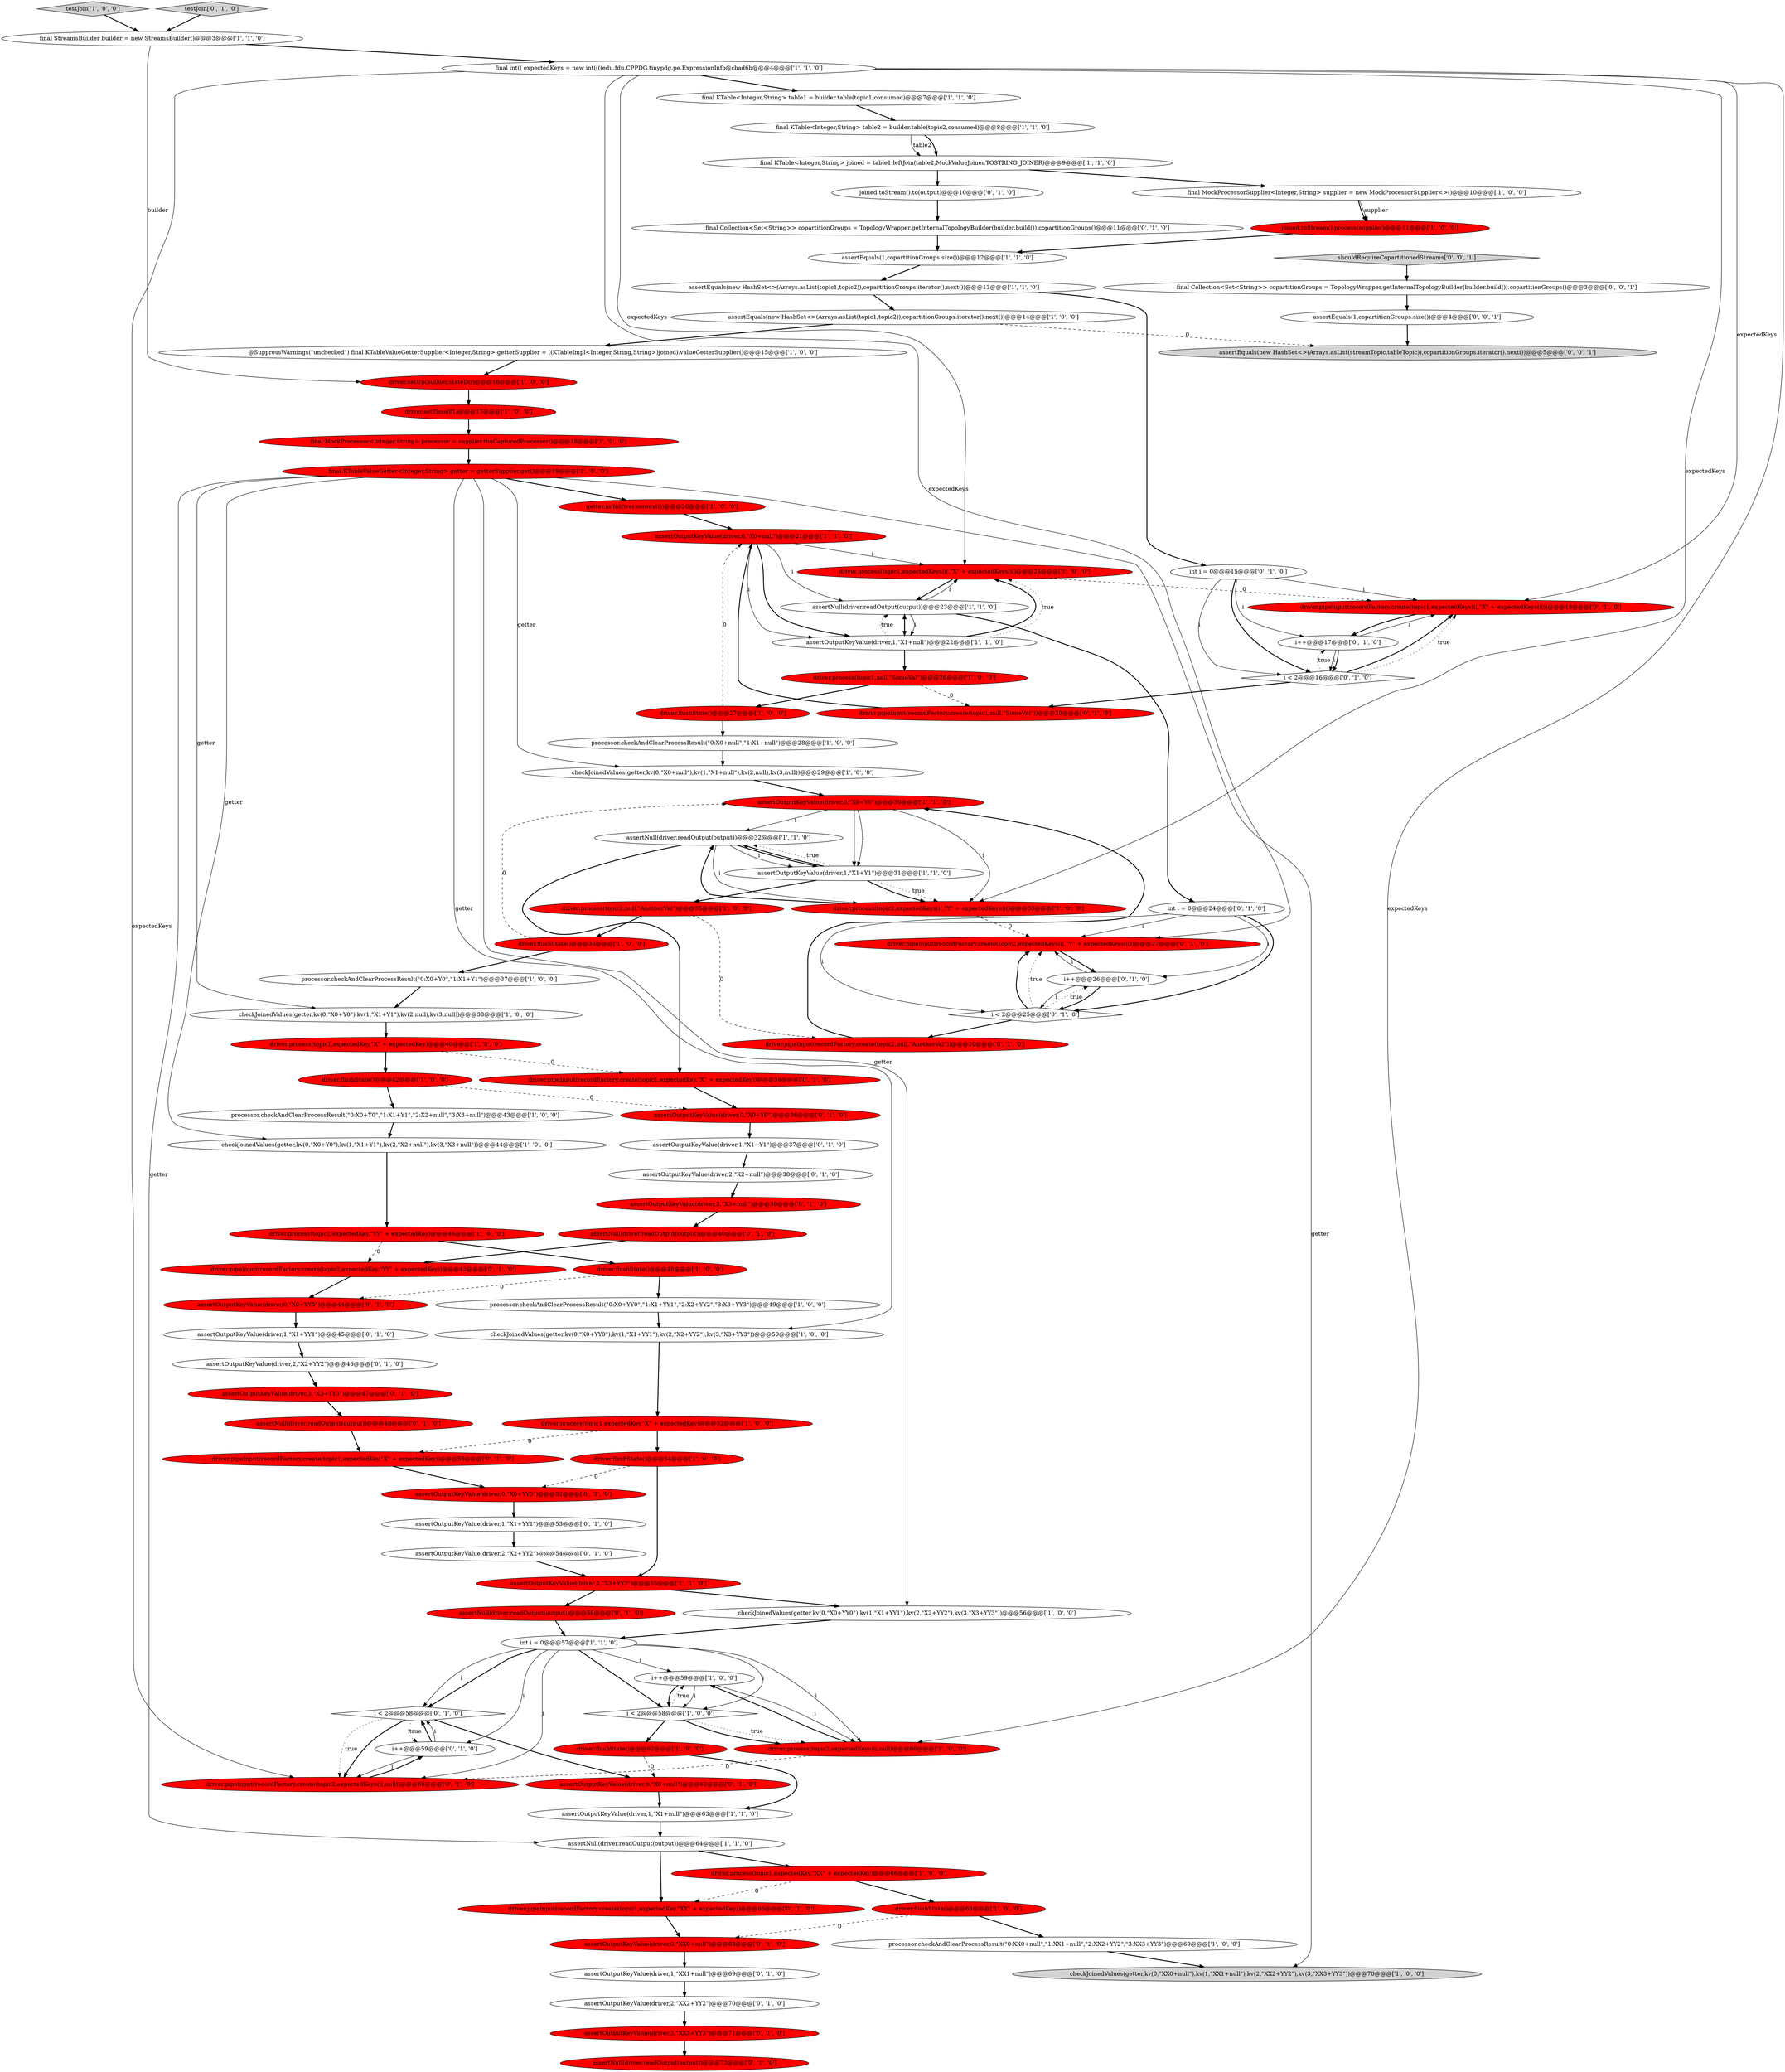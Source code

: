 digraph {
60 [style = filled, label = "assertOutputKeyValue(driver,0,\"X0+null\")@@@62@@@['0', '1', '0']", fillcolor = red, shape = ellipse image = "AAA1AAABBB2BBB"];
50 [style = filled, label = "driver.setTime(0L)@@@17@@@['1', '0', '0']", fillcolor = red, shape = ellipse image = "AAA1AAABBB1BBB"];
2 [style = filled, label = "assertOutputKeyValue(driver,0,\"X0+null\")@@@21@@@['1', '1', '0']", fillcolor = red, shape = ellipse image = "AAA1AAABBB1BBB"];
20 [style = filled, label = "processor.checkAndClearProcessResult(\"0:XX0+null\",\"1:XX1+null\",\"2:XX2+YY2\",\"3:XX3+YY3\")@@@69@@@['1', '0', '0']", fillcolor = white, shape = ellipse image = "AAA0AAABBB1BBB"];
93 [style = filled, label = "assertNull(driver.readOutput(output))@@@48@@@['0', '1', '0']", fillcolor = red, shape = ellipse image = "AAA1AAABBB2BBB"];
38 [style = filled, label = "driver.process(topic1,expectedKey,\"X\" + expectedKey)@@@52@@@['1', '0', '0']", fillcolor = red, shape = ellipse image = "AAA1AAABBB1BBB"];
48 [style = filled, label = "final KTable<Integer,String> joined = table1.leftJoin(table2,MockValueJoiner.TOSTRING_JOINER)@@@9@@@['1', '1', '0']", fillcolor = white, shape = ellipse image = "AAA0AAABBB1BBB"];
6 [style = filled, label = "@SuppressWarnings(\"unchecked\") final KTableValueGetterSupplier<Integer,String> getterSupplier = ((KTableImpl<Integer,String,String>)joined).valueGetterSupplier()@@@15@@@['1', '0', '0']", fillcolor = white, shape = ellipse image = "AAA0AAABBB1BBB"];
53 [style = filled, label = "assertNull(driver.readOutput(output))@@@64@@@['1', '1', '0']", fillcolor = white, shape = ellipse image = "AAA0AAABBB1BBB"];
26 [style = filled, label = "final KTable<Integer,String> table2 = builder.table(topic2,consumed)@@@8@@@['1', '1', '0']", fillcolor = white, shape = ellipse image = "AAA0AAABBB1BBB"];
46 [style = filled, label = "driver.process(topic1,expectedKeys(i(,\"X\" + expectedKeys(i()@@@24@@@['1', '0', '0']", fillcolor = red, shape = ellipse image = "AAA1AAABBB1BBB"];
23 [style = filled, label = "assertNull(driver.readOutput(output))@@@32@@@['1', '1', '0']", fillcolor = white, shape = ellipse image = "AAA0AAABBB1BBB"];
44 [style = filled, label = "driver.flushState()@@@48@@@['1', '0', '0']", fillcolor = red, shape = ellipse image = "AAA1AAABBB1BBB"];
61 [style = filled, label = "assertOutputKeyValue(driver,2,\"X2+null\")@@@38@@@['0', '1', '0']", fillcolor = white, shape = ellipse image = "AAA0AAABBB2BBB"];
21 [style = filled, label = "final KTableValueGetter<Integer,String> getter = getterSupplier.get()@@@19@@@['1', '0', '0']", fillcolor = red, shape = ellipse image = "AAA1AAABBB1BBB"];
16 [style = filled, label = "final int(( expectedKeys = new int((((edu.fdu.CPPDG.tinypdg.pe.ExpressionInfo@cbad6b@@@4@@@['1', '1', '0']", fillcolor = white, shape = ellipse image = "AAA0AAABBB1BBB"];
74 [style = filled, label = "int i = 0@@@24@@@['0', '1', '0']", fillcolor = white, shape = ellipse image = "AAA0AAABBB2BBB"];
25 [style = filled, label = "checkJoinedValues(getter,kv(0,\"X0+Y0\"),kv(1,\"X1+Y1\"),kv(2,\"X2+null\"),kv(3,\"X3+null\"))@@@44@@@['1', '0', '0']", fillcolor = white, shape = ellipse image = "AAA0AAABBB1BBB"];
14 [style = filled, label = "checkJoinedValues(getter,kv(0,\"X0+null\"),kv(1,\"X1+null\"),kv(2,null),kv(3,null))@@@29@@@['1', '0', '0']", fillcolor = white, shape = ellipse image = "AAA0AAABBB1BBB"];
41 [style = filled, label = "driver.flushState()@@@42@@@['1', '0', '0']", fillcolor = red, shape = ellipse image = "AAA1AAABBB1BBB"];
18 [style = filled, label = "testJoin['1', '0', '0']", fillcolor = lightgray, shape = diamond image = "AAA0AAABBB1BBB"];
72 [style = filled, label = "assertOutputKeyValue(driver,1,\"XX1+null\")@@@69@@@['0', '1', '0']", fillcolor = white, shape = ellipse image = "AAA0AAABBB2BBB"];
81 [style = filled, label = "assertOutputKeyValue(driver,3,\"XX3+YY3\")@@@71@@@['0', '1', '0']", fillcolor = red, shape = ellipse image = "AAA1AAABBB2BBB"];
47 [style = filled, label = "assertOutputKeyValue(driver,3,\"X3+YY3\")@@@55@@@['1', '1', '0']", fillcolor = red, shape = ellipse image = "AAA1AAABBB1BBB"];
96 [style = filled, label = "final Collection<Set<String>> copartitionGroups = TopologyWrapper.getInternalTopologyBuilder(builder.build()).copartitionGroups()@@@3@@@['0', '0', '1']", fillcolor = white, shape = ellipse image = "AAA0AAABBB3BBB"];
82 [style = filled, label = "driver.pipeInput(recordFactory.create(topic2,expectedKeys(i(,\"Y\" + expectedKeys(i())@@@27@@@['0', '1', '0']", fillcolor = red, shape = ellipse image = "AAA1AAABBB2BBB"];
58 [style = filled, label = "i < 2@@@58@@@['0', '1', '0']", fillcolor = white, shape = diamond image = "AAA0AAABBB2BBB"];
22 [style = filled, label = "assertEquals(1,copartitionGroups.size())@@@12@@@['1', '1', '0']", fillcolor = white, shape = ellipse image = "AAA0AAABBB1BBB"];
34 [style = filled, label = "final KTable<Integer,String> table1 = builder.table(topic1,consumed)@@@7@@@['1', '1', '0']", fillcolor = white, shape = ellipse image = "AAA0AAABBB1BBB"];
62 [style = filled, label = "testJoin['0', '1', '0']", fillcolor = lightgray, shape = diamond image = "AAA0AAABBB2BBB"];
0 [style = filled, label = "processor.checkAndClearProcessResult(\"0:X0+null\",\"1:X1+null\")@@@28@@@['1', '0', '0']", fillcolor = white, shape = ellipse image = "AAA0AAABBB1BBB"];
63 [style = filled, label = "driver.pipeInput(recordFactory.create(topic1,null,\"SomeVal\"))@@@20@@@['0', '1', '0']", fillcolor = red, shape = ellipse image = "AAA1AAABBB2BBB"];
45 [style = filled, label = "driver.flushState()@@@62@@@['1', '0', '0']", fillcolor = red, shape = ellipse image = "AAA1AAABBB1BBB"];
43 [style = filled, label = "driver.setUp(builder,stateDir)@@@16@@@['1', '0', '0']", fillcolor = red, shape = ellipse image = "AAA1AAABBB1BBB"];
8 [style = filled, label = "getter.init(driver.context())@@@20@@@['1', '0', '0']", fillcolor = red, shape = ellipse image = "AAA1AAABBB1BBB"];
90 [style = filled, label = "assertOutputKeyValue(driver,0,\"X0+YY0\")@@@44@@@['0', '1', '0']", fillcolor = red, shape = ellipse image = "AAA1AAABBB2BBB"];
39 [style = filled, label = "driver.process(topic2,expectedKey,\"YY\" + expectedKey)@@@46@@@['1', '0', '0']", fillcolor = red, shape = ellipse image = "AAA1AAABBB1BBB"];
98 [style = filled, label = "assertEquals(1,copartitionGroups.size())@@@4@@@['0', '0', '1']", fillcolor = white, shape = ellipse image = "AAA0AAABBB3BBB"];
3 [style = filled, label = "checkJoinedValues(getter,kv(0,\"X0+YY0\"),kv(1,\"X1+YY1\"),kv(2,\"X2+YY2\"),kv(3,\"X3+YY3\"))@@@50@@@['1', '0', '0']", fillcolor = white, shape = ellipse image = "AAA0AAABBB1BBB"];
15 [style = filled, label = "driver.process(topic2,null,\"AnotherVal\")@@@35@@@['1', '0', '0']", fillcolor = red, shape = ellipse image = "AAA1AAABBB1BBB"];
69 [style = filled, label = "assertOutputKeyValue(driver,1,\"X1+YY1\")@@@53@@@['0', '1', '0']", fillcolor = white, shape = ellipse image = "AAA0AAABBB2BBB"];
27 [style = filled, label = "assertOutputKeyValue(driver,1,\"X1+null\")@@@63@@@['1', '1', '0']", fillcolor = white, shape = ellipse image = "AAA0AAABBB1BBB"];
78 [style = filled, label = "assertOutputKeyValue(driver,3,\"X3+null\")@@@39@@@['0', '1', '0']", fillcolor = red, shape = ellipse image = "AAA1AAABBB2BBB"];
13 [style = filled, label = "assertOutputKeyValue(driver,1,\"X1+null\")@@@22@@@['1', '1', '0']", fillcolor = white, shape = ellipse image = "AAA0AAABBB1BBB"];
66 [style = filled, label = "driver.pipeInput(recordFactory.create(topic2,null,\"AnotherVal\"))@@@29@@@['0', '1', '0']", fillcolor = red, shape = ellipse image = "AAA1AAABBB2BBB"];
32 [style = filled, label = "driver.process(topic2,expectedKeys(i(,\"Y\" + expectedKeys(i()@@@33@@@['1', '0', '0']", fillcolor = red, shape = ellipse image = "AAA1AAABBB1BBB"];
4 [style = filled, label = "driver.process(topic1,expectedKey,\"XX\" + expectedKey)@@@66@@@['1', '0', '0']", fillcolor = red, shape = ellipse image = "AAA1AAABBB1BBB"];
64 [style = filled, label = "assertOutputKeyValue(driver,1,\"X1+YY1\")@@@45@@@['0', '1', '0']", fillcolor = white, shape = ellipse image = "AAA0AAABBB2BBB"];
24 [style = filled, label = "i++@@@59@@@['1', '0', '0']", fillcolor = white, shape = ellipse image = "AAA0AAABBB1BBB"];
40 [style = filled, label = "processor.checkAndClearProcessResult(\"0:X0+YY0\",\"1:X1+YY1\",\"2:X2+YY2\",\"3:X3+YY3\")@@@49@@@['1', '0', '0']", fillcolor = white, shape = ellipse image = "AAA0AAABBB1BBB"];
70 [style = filled, label = "assertOutputKeyValue(driver,2,\"XX2+YY2\")@@@70@@@['0', '1', '0']", fillcolor = white, shape = ellipse image = "AAA0AAABBB2BBB"];
11 [style = filled, label = "final MockProcessor<Integer,String> processor = supplier.theCapturedProcessor()@@@18@@@['1', '0', '0']", fillcolor = red, shape = ellipse image = "AAA1AAABBB1BBB"];
99 [style = filled, label = "shouldRequireCopartitionedStreams['0', '0', '1']", fillcolor = lightgray, shape = diamond image = "AAA0AAABBB3BBB"];
75 [style = filled, label = "assertNull(driver.readOutput(output))@@@72@@@['0', '1', '0']", fillcolor = red, shape = ellipse image = "AAA1AAABBB2BBB"];
49 [style = filled, label = "i < 2@@@58@@@['1', '0', '0']", fillcolor = white, shape = diamond image = "AAA0AAABBB1BBB"];
37 [style = filled, label = "assertEquals(new HashSet<>(Arrays.asList(topic1,topic2)),copartitionGroups.iterator().next())@@@13@@@['1', '1', '0']", fillcolor = white, shape = ellipse image = "AAA0AAABBB1BBB"];
51 [style = filled, label = "driver.flushState()@@@68@@@['1', '0', '0']", fillcolor = red, shape = ellipse image = "AAA1AAABBB1BBB"];
7 [style = filled, label = "driver.process(topic1,expectedKey,\"X\" + expectedKey)@@@40@@@['1', '0', '0']", fillcolor = red, shape = ellipse image = "AAA1AAABBB1BBB"];
1 [style = filled, label = "joined.toStream().process(supplier)@@@11@@@['1', '0', '0']", fillcolor = red, shape = ellipse image = "AAA1AAABBB1BBB"];
65 [style = filled, label = "driver.pipeInput(recordFactory.create(topic1,expectedKey,\"XX\" + expectedKey))@@@66@@@['0', '1', '0']", fillcolor = red, shape = ellipse image = "AAA1AAABBB2BBB"];
87 [style = filled, label = "i++@@@17@@@['0', '1', '0']", fillcolor = white, shape = ellipse image = "AAA0AAABBB2BBB"];
28 [style = filled, label = "checkJoinedValues(getter,kv(0,\"XX0+null\"),kv(1,\"XX1+null\"),kv(2,\"XX2+YY2\"),kv(3,\"XX3+YY3\"))@@@70@@@['1', '0', '0']", fillcolor = lightgray, shape = ellipse image = "AAA0AAABBB1BBB"];
29 [style = filled, label = "assertNull(driver.readOutput(output))@@@23@@@['1', '1', '0']", fillcolor = white, shape = ellipse image = "AAA0AAABBB1BBB"];
67 [style = filled, label = "i < 2@@@25@@@['0', '1', '0']", fillcolor = white, shape = diamond image = "AAA0AAABBB2BBB"];
79 [style = filled, label = "i++@@@59@@@['0', '1', '0']", fillcolor = white, shape = ellipse image = "AAA0AAABBB2BBB"];
31 [style = filled, label = "driver.flushState()@@@36@@@['1', '0', '0']", fillcolor = red, shape = ellipse image = "AAA1AAABBB1BBB"];
68 [style = filled, label = "assertNull(driver.readOutput(output))@@@56@@@['0', '1', '0']", fillcolor = red, shape = ellipse image = "AAA1AAABBB2BBB"];
94 [style = filled, label = "driver.pipeInput(recordFactory.create(topic2,expectedKey,\"YY\" + expectedKey))@@@42@@@['0', '1', '0']", fillcolor = red, shape = ellipse image = "AAA1AAABBB2BBB"];
55 [style = filled, label = "final StreamsBuilder builder = new StreamsBuilder()@@@3@@@['1', '1', '0']", fillcolor = white, shape = ellipse image = "AAA0AAABBB1BBB"];
86 [style = filled, label = "assertOutputKeyValue(driver,0,\"XX0+null\")@@@68@@@['0', '1', '0']", fillcolor = red, shape = ellipse image = "AAA1AAABBB2BBB"];
54 [style = filled, label = "assertOutputKeyValue(driver,1,\"X1+Y1\")@@@31@@@['1', '1', '0']", fillcolor = white, shape = ellipse image = "AAA0AAABBB1BBB"];
80 [style = filled, label = "assertOutputKeyValue(driver,2,\"X2+YY2\")@@@46@@@['0', '1', '0']", fillcolor = white, shape = ellipse image = "AAA0AAABBB2BBB"];
95 [style = filled, label = "assertOutputKeyValue(driver,3,\"X3+YY3\")@@@47@@@['0', '1', '0']", fillcolor = red, shape = ellipse image = "AAA1AAABBB2BBB"];
71 [style = filled, label = "assertOutputKeyValue(driver,0,\"X0+Y0\")@@@36@@@['0', '1', '0']", fillcolor = red, shape = ellipse image = "AAA1AAABBB2BBB"];
10 [style = filled, label = "driver.process(topic2,expectedKeys(i(,null)@@@60@@@['1', '0', '0']", fillcolor = red, shape = ellipse image = "AAA1AAABBB1BBB"];
77 [style = filled, label = "assertOutputKeyValue(driver,1,\"X1+Y1\")@@@37@@@['0', '1', '0']", fillcolor = white, shape = ellipse image = "AAA0AAABBB2BBB"];
36 [style = filled, label = "assertOutputKeyValue(driver,0,\"X0+Y0\")@@@30@@@['1', '1', '0']", fillcolor = red, shape = ellipse image = "AAA1AAABBB1BBB"];
89 [style = filled, label = "i++@@@26@@@['0', '1', '0']", fillcolor = white, shape = ellipse image = "AAA0AAABBB2BBB"];
19 [style = filled, label = "checkJoinedValues(getter,kv(0,\"X0+YY0\"),kv(1,\"X1+YY1\"),kv(2,\"X2+YY2\"),kv(3,\"X3+YY3\"))@@@56@@@['1', '0', '0']", fillcolor = white, shape = ellipse image = "AAA0AAABBB1BBB"];
5 [style = filled, label = "processor.checkAndClearProcessResult(\"0:X0+Y0\",\"1:X1+Y1\",\"2:X2+null\",\"3:X3+null\")@@@43@@@['1', '0', '0']", fillcolor = white, shape = ellipse image = "AAA0AAABBB1BBB"];
84 [style = filled, label = "driver.pipeInput(recordFactory.create(topic2,expectedKeys(i(,null))@@@60@@@['0', '1', '0']", fillcolor = red, shape = ellipse image = "AAA1AAABBB2BBB"];
52 [style = filled, label = "driver.flushState()@@@27@@@['1', '0', '0']", fillcolor = red, shape = ellipse image = "AAA1AAABBB1BBB"];
33 [style = filled, label = "driver.flushState()@@@54@@@['1', '0', '0']", fillcolor = red, shape = ellipse image = "AAA1AAABBB1BBB"];
83 [style = filled, label = "i < 2@@@16@@@['0', '1', '0']", fillcolor = white, shape = diamond image = "AAA0AAABBB2BBB"];
12 [style = filled, label = "checkJoinedValues(getter,kv(0,\"X0+Y0\"),kv(1,\"X1+Y1\"),kv(2,null),kv(3,null))@@@38@@@['1', '0', '0']", fillcolor = white, shape = ellipse image = "AAA0AAABBB1BBB"];
57 [style = filled, label = "joined.toStream().to(output)@@@10@@@['0', '1', '0']", fillcolor = white, shape = ellipse image = "AAA0AAABBB2BBB"];
76 [style = filled, label = "int i = 0@@@15@@@['0', '1', '0']", fillcolor = white, shape = ellipse image = "AAA0AAABBB2BBB"];
92 [style = filled, label = "assertOutputKeyValue(driver,0,\"X0+YY0\")@@@52@@@['0', '1', '0']", fillcolor = red, shape = ellipse image = "AAA1AAABBB2BBB"];
88 [style = filled, label = "driver.pipeInput(recordFactory.create(topic1,expectedKey,\"X\" + expectedKey))@@@50@@@['0', '1', '0']", fillcolor = red, shape = ellipse image = "AAA1AAABBB2BBB"];
59 [style = filled, label = "driver.pipeInput(recordFactory.create(topic1,expectedKeys(i(,\"X\" + expectedKeys(i())@@@18@@@['0', '1', '0']", fillcolor = red, shape = ellipse image = "AAA1AAABBB2BBB"];
30 [style = filled, label = "driver.process(topic1,null,\"SomeVal\")@@@26@@@['1', '0', '0']", fillcolor = red, shape = ellipse image = "AAA1AAABBB1BBB"];
73 [style = filled, label = "driver.pipeInput(recordFactory.create(topic1,expectedKey,\"X\" + expectedKey))@@@34@@@['0', '1', '0']", fillcolor = red, shape = ellipse image = "AAA1AAABBB2BBB"];
17 [style = filled, label = "processor.checkAndClearProcessResult(\"0:X0+Y0\",\"1:X1+Y1\")@@@37@@@['1', '0', '0']", fillcolor = white, shape = ellipse image = "AAA0AAABBB1BBB"];
35 [style = filled, label = "final MockProcessorSupplier<Integer,String> supplier = new MockProcessorSupplier<>()@@@10@@@['1', '0', '0']", fillcolor = white, shape = ellipse image = "AAA0AAABBB1BBB"];
85 [style = filled, label = "assertNull(driver.readOutput(output))@@@40@@@['0', '1', '0']", fillcolor = red, shape = ellipse image = "AAA1AAABBB2BBB"];
97 [style = filled, label = "assertEquals(new HashSet<>(Arrays.asList(streamTopic,tableTopic)),copartitionGroups.iterator().next())@@@5@@@['0', '0', '1']", fillcolor = lightgray, shape = ellipse image = "AAA0AAABBB3BBB"];
91 [style = filled, label = "final Collection<Set<String>> copartitionGroups = TopologyWrapper.getInternalTopologyBuilder(builder.build()).copartitionGroups()@@@11@@@['0', '1', '0']", fillcolor = white, shape = ellipse image = "AAA0AAABBB2BBB"];
56 [style = filled, label = "assertOutputKeyValue(driver,2,\"X2+YY2\")@@@54@@@['0', '1', '0']", fillcolor = white, shape = ellipse image = "AAA0AAABBB2BBB"];
9 [style = filled, label = "int i = 0@@@57@@@['1', '1', '0']", fillcolor = white, shape = ellipse image = "AAA0AAABBB1BBB"];
42 [style = filled, label = "assertEquals(new HashSet<>(Arrays.asList(topic1,topic2)),copartitionGroups.iterator().next())@@@14@@@['1', '0', '0']", fillcolor = white, shape = ellipse image = "AAA0AAABBB1BBB"];
6->43 [style = bold, label=""];
64->80 [style = bold, label=""];
32->23 [style = bold, label=""];
84->79 [style = bold, label=""];
16->84 [style = solid, label="expectedKeys"];
22->37 [style = bold, label=""];
18->55 [style = bold, label=""];
30->52 [style = bold, label=""];
10->24 [style = bold, label=""];
45->27 [style = bold, label=""];
21->8 [style = bold, label=""];
58->60 [style = bold, label=""];
62->55 [style = bold, label=""];
48->35 [style = bold, label=""];
3->38 [style = bold, label=""];
12->7 [style = bold, label=""];
9->10 [style = solid, label="i"];
56->47 [style = bold, label=""];
9->58 [style = bold, label=""];
16->32 [style = solid, label="expectedKeys"];
58->84 [style = dotted, label="true"];
21->3 [style = solid, label="getter"];
74->67 [style = bold, label=""];
23->73 [style = bold, label=""];
41->71 [style = dashed, label="0"];
24->49 [style = solid, label="i"];
7->73 [style = dashed, label="0"];
0->14 [style = bold, label=""];
24->49 [style = bold, label=""];
83->63 [style = bold, label=""];
77->61 [style = bold, label=""];
36->32 [style = solid, label="i"];
53->65 [style = bold, label=""];
34->26 [style = bold, label=""];
19->9 [style = bold, label=""];
49->10 [style = bold, label=""];
66->36 [style = bold, label=""];
73->71 [style = bold, label=""];
29->13 [style = solid, label="i"];
23->54 [style = solid, label="i"];
13->46 [style = bold, label=""];
58->84 [style = bold, label=""];
42->97 [style = dashed, label="0"];
76->59 [style = solid, label="i"];
30->63 [style = dashed, label="0"];
90->64 [style = bold, label=""];
39->94 [style = dashed, label="0"];
27->53 [style = bold, label=""];
63->2 [style = bold, label=""];
98->97 [style = bold, label=""];
4->65 [style = dashed, label="0"];
16->34 [style = bold, label=""];
16->82 [style = solid, label="expectedKeys"];
67->89 [style = dotted, label="true"];
45->60 [style = dashed, label="0"];
67->82 [style = bold, label=""];
86->72 [style = bold, label=""];
5->25 [style = bold, label=""];
26->48 [style = solid, label="table2"];
89->67 [style = solid, label="i"];
49->10 [style = dotted, label="true"];
36->23 [style = solid, label="i"];
94->90 [style = bold, label=""];
52->0 [style = bold, label=""];
13->46 [style = dotted, label="true"];
70->81 [style = bold, label=""];
31->36 [style = dashed, label="0"];
33->47 [style = bold, label=""];
15->31 [style = bold, label=""];
40->3 [style = bold, label=""];
95->93 [style = bold, label=""];
68->9 [style = bold, label=""];
13->29 [style = dotted, label="true"];
76->87 [style = solid, label="i"];
9->24 [style = solid, label="i"];
21->25 [style = solid, label="getter"];
21->28 [style = solid, label="getter"];
44->90 [style = dashed, label="0"];
87->83 [style = solid, label="i"];
38->33 [style = bold, label=""];
26->48 [style = bold, label=""];
74->82 [style = solid, label="i"];
37->76 [style = bold, label=""];
55->43 [style = solid, label="builder"];
82->89 [style = bold, label=""];
10->84 [style = dashed, label="0"];
14->36 [style = bold, label=""];
49->45 [style = bold, label=""];
23->54 [style = bold, label=""];
89->82 [style = solid, label="i"];
25->39 [style = bold, label=""];
87->83 [style = bold, label=""];
67->66 [style = bold, label=""];
61->78 [style = bold, label=""];
80->95 [style = bold, label=""];
16->10 [style = solid, label="expectedKeys"];
54->23 [style = dotted, label="true"];
21->12 [style = solid, label="getter"];
11->21 [style = bold, label=""];
91->22 [style = bold, label=""];
58->79 [style = dotted, label="true"];
87->59 [style = solid, label="i"];
96->98 [style = bold, label=""];
78->85 [style = bold, label=""];
2->13 [style = solid, label="i"];
54->15 [style = bold, label=""];
9->49 [style = solid, label="i"];
16->46 [style = solid, label="expectedKeys"];
51->20 [style = bold, label=""];
33->92 [style = dashed, label="0"];
46->29 [style = bold, label=""];
83->59 [style = bold, label=""];
16->59 [style = solid, label="expectedKeys"];
69->56 [style = bold, label=""];
17->12 [style = bold, label=""];
35->1 [style = bold, label=""];
38->88 [style = dashed, label="0"];
74->67 [style = solid, label="i"];
8->2 [style = bold, label=""];
81->75 [style = bold, label=""];
7->41 [style = bold, label=""];
59->87 [style = bold, label=""];
55->16 [style = bold, label=""];
31->17 [style = bold, label=""];
9->49 [style = bold, label=""];
4->51 [style = bold, label=""];
54->32 [style = dotted, label="true"];
37->42 [style = bold, label=""];
60->27 [style = bold, label=""];
2->29 [style = solid, label="i"];
54->23 [style = bold, label=""];
76->83 [style = solid, label="i"];
83->59 [style = dotted, label="true"];
74->89 [style = solid, label="i"];
21->53 [style = solid, label="getter"];
57->91 [style = bold, label=""];
92->69 [style = bold, label=""];
65->86 [style = bold, label=""];
23->32 [style = solid, label="i"];
79->58 [style = bold, label=""];
43->50 [style = bold, label=""];
39->44 [style = bold, label=""];
89->67 [style = bold, label=""];
21->14 [style = solid, label="getter"];
48->57 [style = bold, label=""];
67->82 [style = dotted, label="true"];
52->2 [style = dashed, label="0"];
72->70 [style = bold, label=""];
24->10 [style = solid, label="i"];
79->58 [style = solid, label="i"];
20->28 [style = bold, label=""];
99->96 [style = bold, label=""];
44->40 [style = bold, label=""];
47->68 [style = bold, label=""];
2->46 [style = solid, label="i"];
13->30 [style = bold, label=""];
35->1 [style = solid, label="supplier"];
83->87 [style = dotted, label="true"];
32->82 [style = dashed, label="0"];
79->84 [style = solid, label="i"];
9->58 [style = solid, label="i"];
88->92 [style = bold, label=""];
29->46 [style = solid, label="i"];
2->13 [style = bold, label=""];
1->22 [style = bold, label=""];
9->84 [style = solid, label="i"];
76->83 [style = bold, label=""];
13->29 [style = bold, label=""];
71->77 [style = bold, label=""];
42->6 [style = bold, label=""];
29->74 [style = bold, label=""];
50->11 [style = bold, label=""];
49->24 [style = dotted, label="true"];
85->94 [style = bold, label=""];
47->19 [style = bold, label=""];
9->79 [style = solid, label="i"];
15->66 [style = dashed, label="0"];
46->59 [style = dashed, label="0"];
54->32 [style = bold, label=""];
93->88 [style = bold, label=""];
36->54 [style = bold, label=""];
53->4 [style = bold, label=""];
51->86 [style = dashed, label="0"];
36->54 [style = solid, label="i"];
21->19 [style = solid, label="getter"];
41->5 [style = bold, label=""];
29->13 [style = bold, label=""];
}
